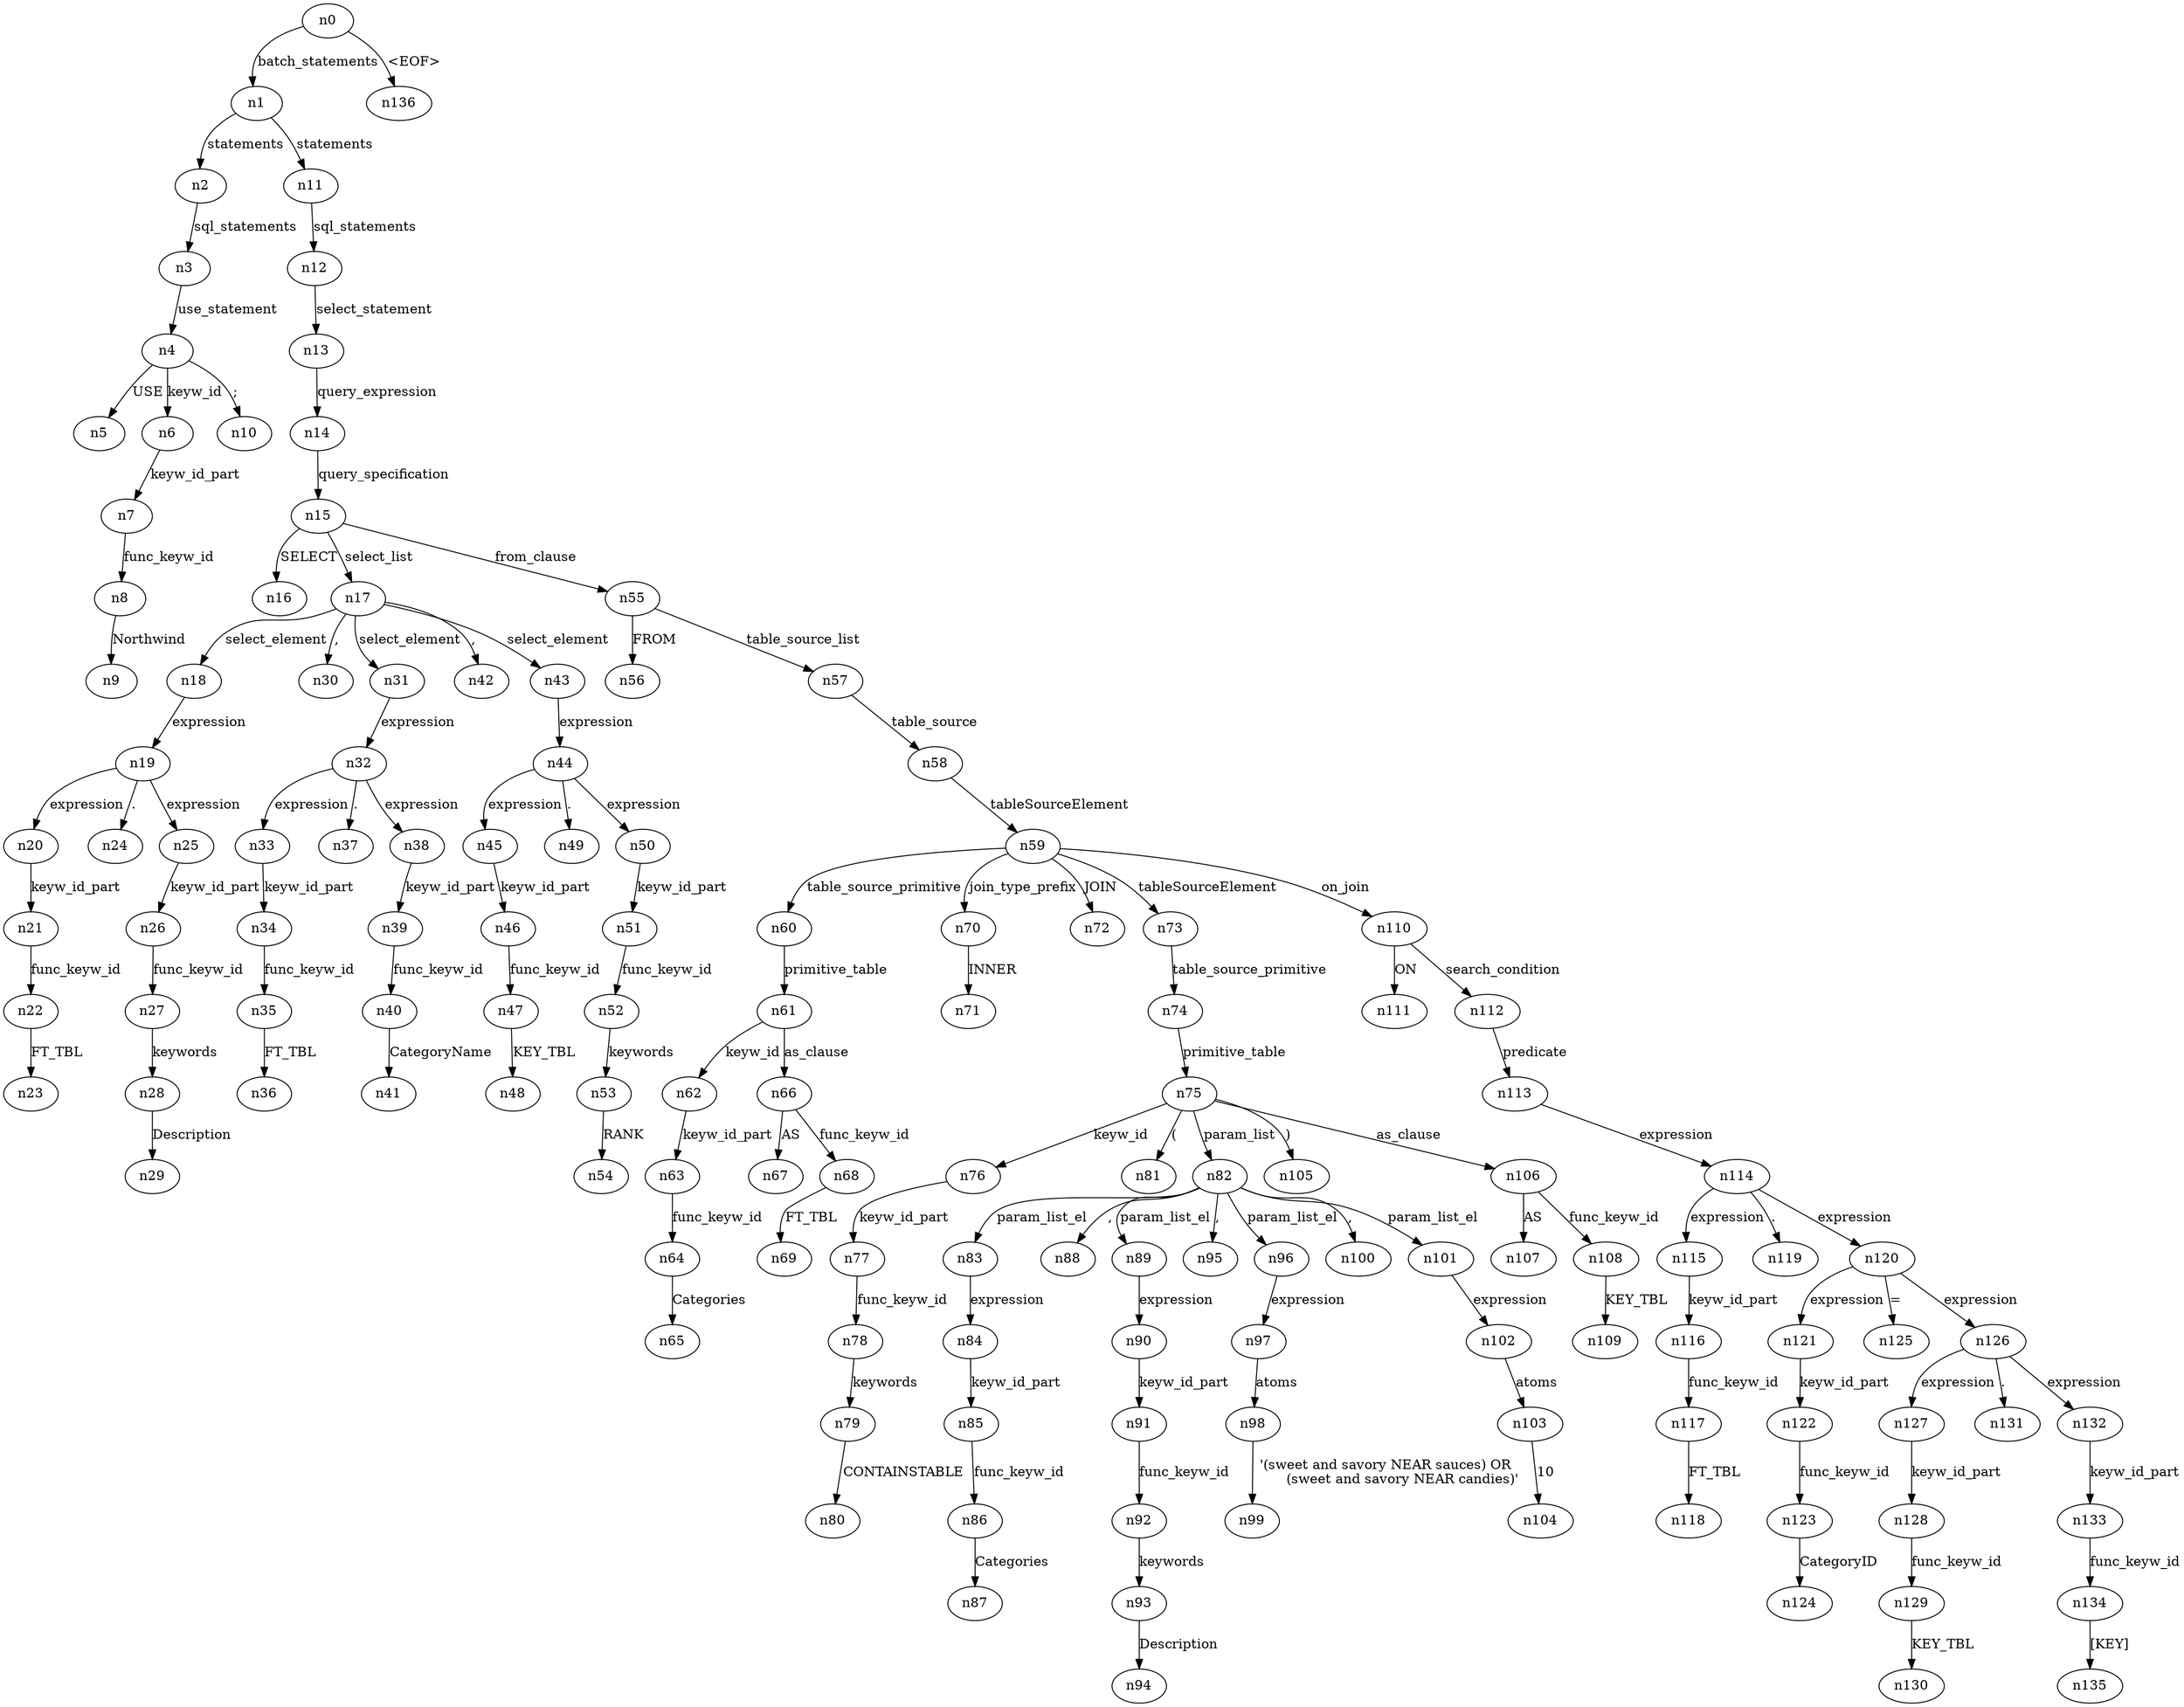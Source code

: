 digraph ParseTree {
  n0 -> n1 [label="batch_statements"];
  n1 -> n2 [label="statements"];
  n2 -> n3 [label="sql_statements"];
  n3 -> n4 [label="use_statement"];
  n4 -> n5 [label="USE"];
  n4 -> n6 [label="keyw_id"];
  n6 -> n7 [label="keyw_id_part"];
  n7 -> n8 [label="func_keyw_id"];
  n8 -> n9 [label="Northwind"];
  n4 -> n10 [label=";"];
  n1 -> n11 [label="statements"];
  n11 -> n12 [label="sql_statements"];
  n12 -> n13 [label="select_statement"];
  n13 -> n14 [label="query_expression"];
  n14 -> n15 [label="query_specification"];
  n15 -> n16 [label="SELECT"];
  n15 -> n17 [label="select_list"];
  n17 -> n18 [label="select_element"];
  n18 -> n19 [label="expression"];
  n19 -> n20 [label="expression"];
  n20 -> n21 [label="keyw_id_part"];
  n21 -> n22 [label="func_keyw_id"];
  n22 -> n23 [label="FT_TBL"];
  n19 -> n24 [label="."];
  n19 -> n25 [label="expression"];
  n25 -> n26 [label="keyw_id_part"];
  n26 -> n27 [label="func_keyw_id"];
  n27 -> n28 [label="keywords"];
  n28 -> n29 [label="Description"];
  n17 -> n30 [label=","];
  n17 -> n31 [label="select_element"];
  n31 -> n32 [label="expression"];
  n32 -> n33 [label="expression"];
  n33 -> n34 [label="keyw_id_part"];
  n34 -> n35 [label="func_keyw_id"];
  n35 -> n36 [label="FT_TBL"];
  n32 -> n37 [label="."];
  n32 -> n38 [label="expression"];
  n38 -> n39 [label="keyw_id_part"];
  n39 -> n40 [label="func_keyw_id"];
  n40 -> n41 [label="CategoryName"];
  n17 -> n42 [label=","];
  n17 -> n43 [label="select_element"];
  n43 -> n44 [label="expression"];
  n44 -> n45 [label="expression"];
  n45 -> n46 [label="keyw_id_part"];
  n46 -> n47 [label="func_keyw_id"];
  n47 -> n48 [label="KEY_TBL"];
  n44 -> n49 [label="."];
  n44 -> n50 [label="expression"];
  n50 -> n51 [label="keyw_id_part"];
  n51 -> n52 [label="func_keyw_id"];
  n52 -> n53 [label="keywords"];
  n53 -> n54 [label="RANK"];
  n15 -> n55 [label="from_clause"];
  n55 -> n56 [label="FROM"];
  n55 -> n57 [label="table_source_list"];
  n57 -> n58 [label="table_source"];
  n58 -> n59 [label="tableSourceElement"];
  n59 -> n60 [label="table_source_primitive"];
  n60 -> n61 [label="primitive_table"];
  n61 -> n62 [label="keyw_id"];
  n62 -> n63 [label="keyw_id_part"];
  n63 -> n64 [label="func_keyw_id"];
  n64 -> n65 [label="Categories"];
  n61 -> n66 [label="as_clause"];
  n66 -> n67 [label="AS"];
  n66 -> n68 [label="func_keyw_id"];
  n68 -> n69 [label="FT_TBL"];
  n59 -> n70 [label="join_type_prefix"];
  n70 -> n71 [label="INNER"];
  n59 -> n72 [label="JOIN"];
  n59 -> n73 [label="tableSourceElement"];
  n73 -> n74 [label="table_source_primitive"];
  n74 -> n75 [label="primitive_table"];
  n75 -> n76 [label="keyw_id"];
  n76 -> n77 [label="keyw_id_part"];
  n77 -> n78 [label="func_keyw_id"];
  n78 -> n79 [label="keywords"];
  n79 -> n80 [label="CONTAINSTABLE"];
  n75 -> n81 [label="("];
  n75 -> n82 [label="param_list"];
  n82 -> n83 [label="param_list_el"];
  n83 -> n84 [label="expression"];
  n84 -> n85 [label="keyw_id_part"];
  n85 -> n86 [label="func_keyw_id"];
  n86 -> n87 [label="Categories"];
  n82 -> n88 [label=","];
  n82 -> n89 [label="param_list_el"];
  n89 -> n90 [label="expression"];
  n90 -> n91 [label="keyw_id_part"];
  n91 -> n92 [label="func_keyw_id"];
  n92 -> n93 [label="keywords"];
  n93 -> n94 [label="Description"];
  n82 -> n95 [label=","];
  n82 -> n96 [label="param_list_el"];
  n96 -> n97 [label="expression"];
  n97 -> n98 [label="atoms"];
  n98 -> n99 [label="'(sweet and savory NEAR sauces) OR
        (sweet and savory NEAR candies)'"];
  n82 -> n100 [label=","];
  n82 -> n101 [label="param_list_el"];
  n101 -> n102 [label="expression"];
  n102 -> n103 [label="atoms"];
  n103 -> n104 [label="10"];
  n75 -> n105 [label=")"];
  n75 -> n106 [label="as_clause"];
  n106 -> n107 [label="AS"];
  n106 -> n108 [label="func_keyw_id"];
  n108 -> n109 [label="KEY_TBL"];
  n59 -> n110 [label="on_join"];
  n110 -> n111 [label="ON"];
  n110 -> n112 [label="search_condition"];
  n112 -> n113 [label="predicate"];
  n113 -> n114 [label="expression"];
  n114 -> n115 [label="expression"];
  n115 -> n116 [label="keyw_id_part"];
  n116 -> n117 [label="func_keyw_id"];
  n117 -> n118 [label="FT_TBL"];
  n114 -> n119 [label="."];
  n114 -> n120 [label="expression"];
  n120 -> n121 [label="expression"];
  n121 -> n122 [label="keyw_id_part"];
  n122 -> n123 [label="func_keyw_id"];
  n123 -> n124 [label="CategoryID"];
  n120 -> n125 [label="="];
  n120 -> n126 [label="expression"];
  n126 -> n127 [label="expression"];
  n127 -> n128 [label="keyw_id_part"];
  n128 -> n129 [label="func_keyw_id"];
  n129 -> n130 [label="KEY_TBL"];
  n126 -> n131 [label="."];
  n126 -> n132 [label="expression"];
  n132 -> n133 [label="keyw_id_part"];
  n133 -> n134 [label="func_keyw_id"];
  n134 -> n135 [label="[KEY]"];
  n0 -> n136 [label="<EOF>"];
}